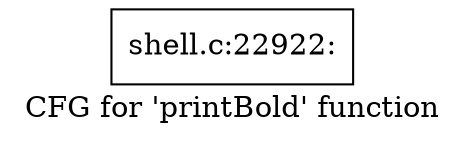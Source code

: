 digraph "CFG for 'printBold' function" {
	label="CFG for 'printBold' function";

	Node0x5602774a2080 [shape=record,label="{shell.c:22922:}"];
}
